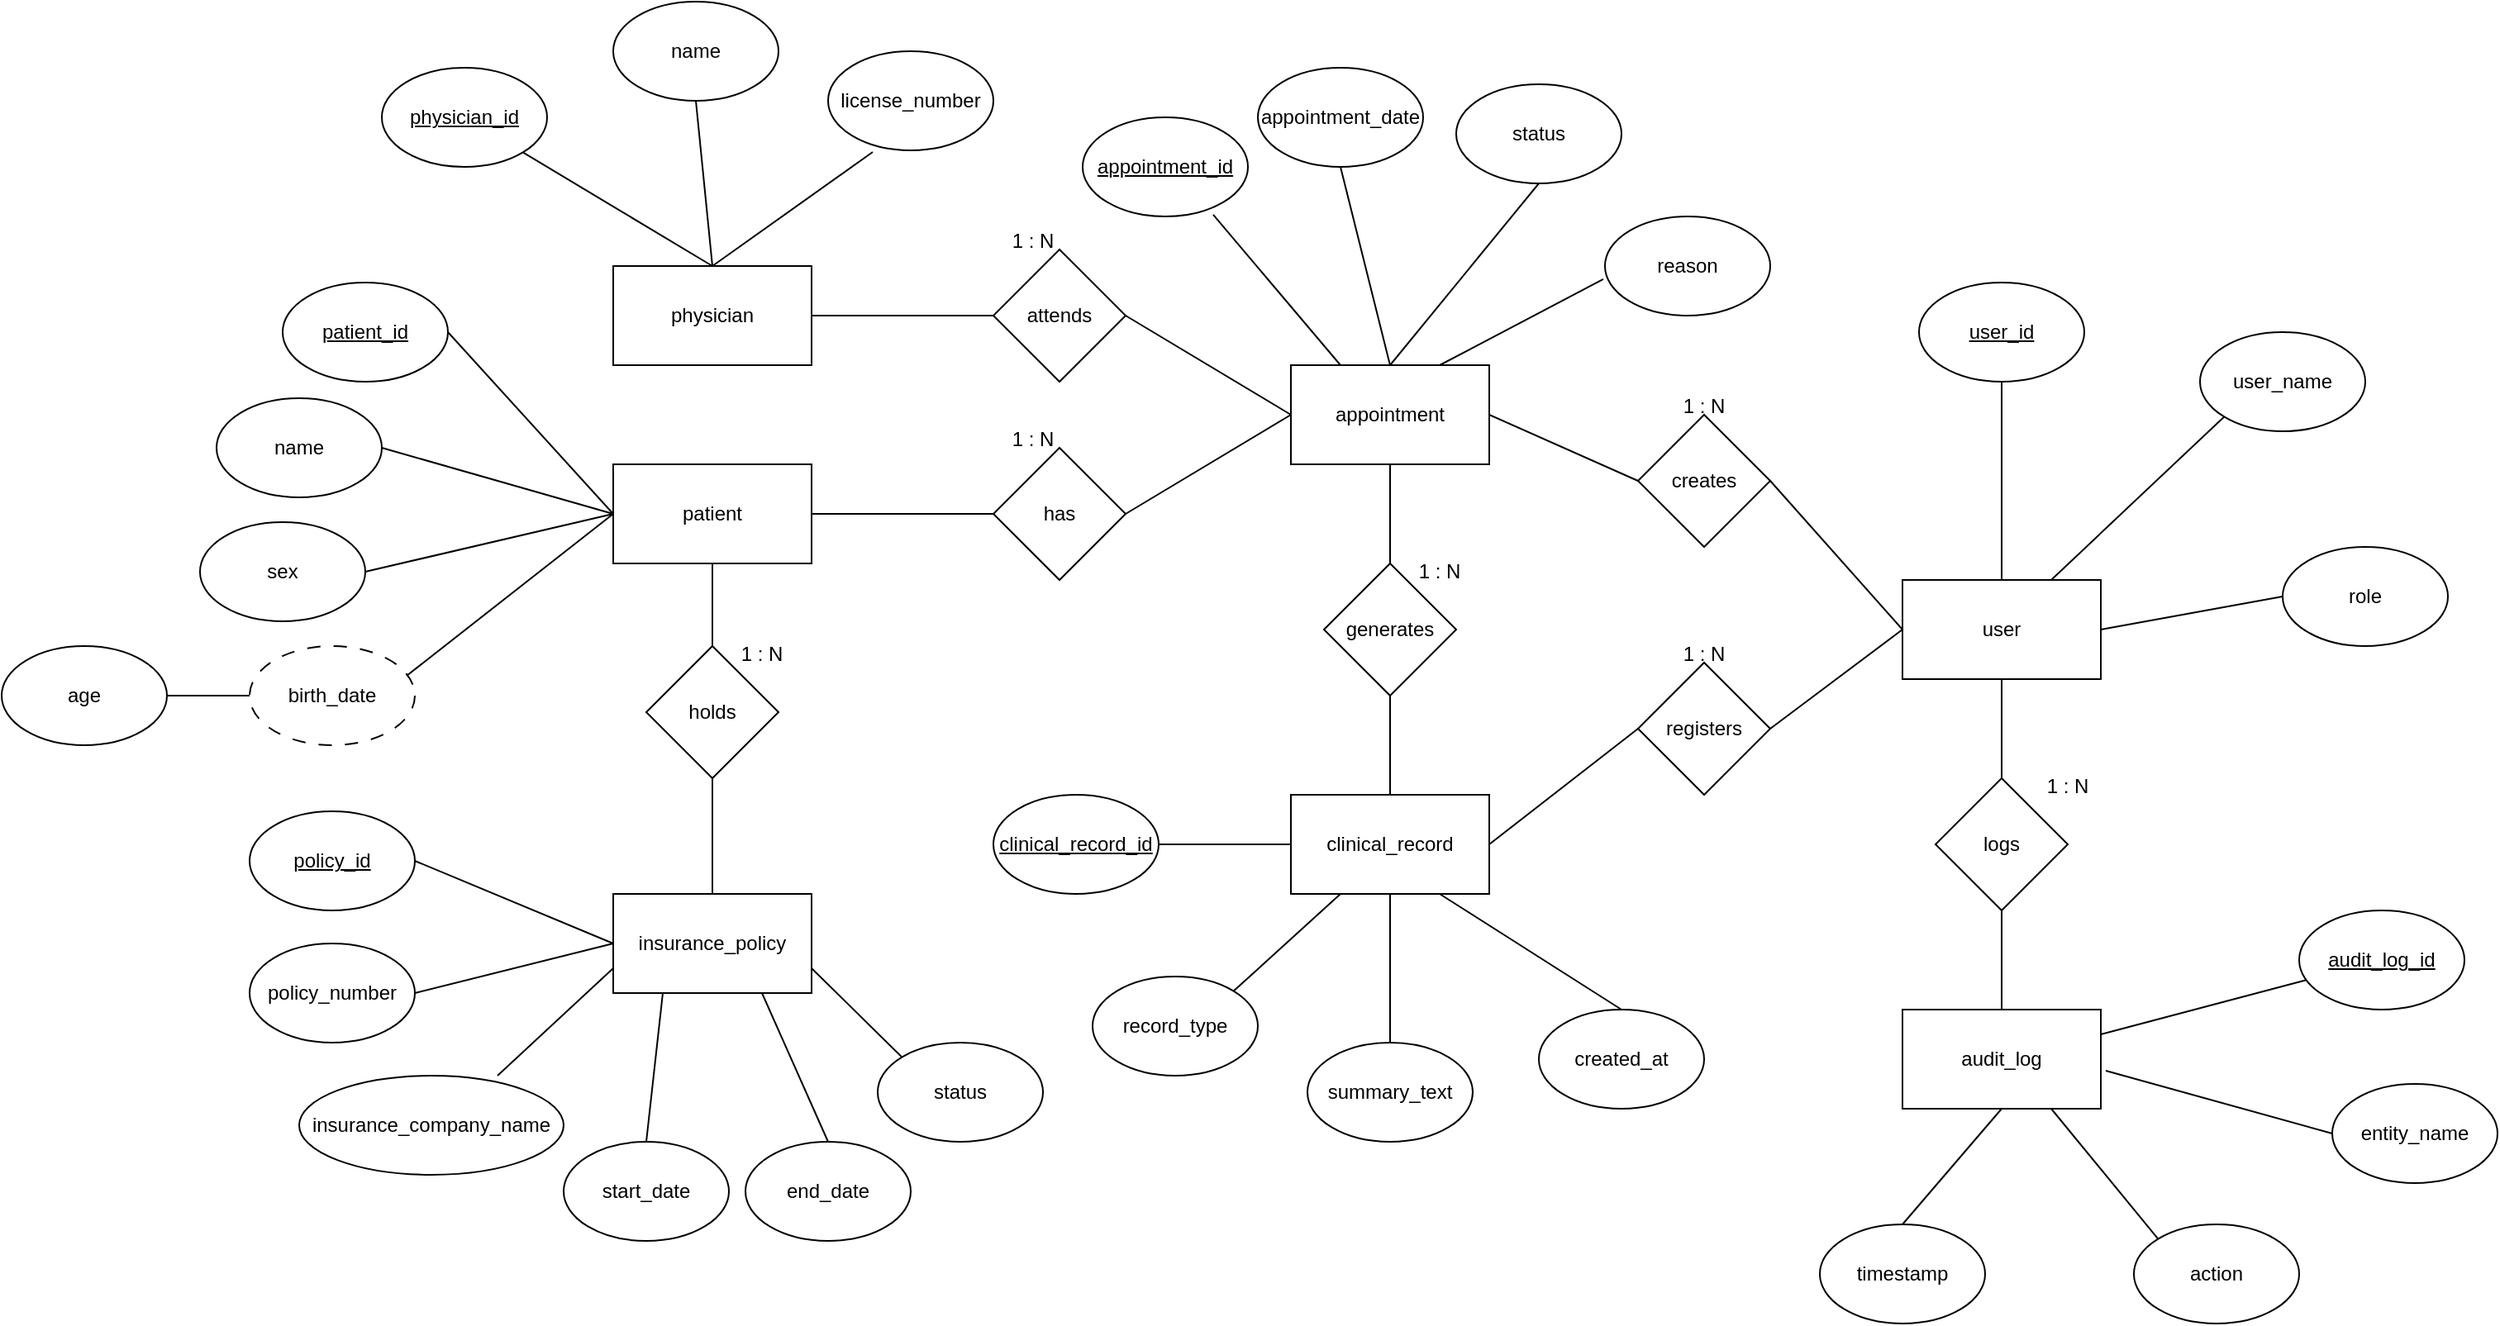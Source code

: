 <mxfile version="28.2.7">
  <diagram name="Página-1" id="HO0uUgY1ogRn9ltqDNVI">
    <mxGraphModel dx="3318" dy="2538" grid="1" gridSize="10" guides="1" tooltips="1" connect="1" arrows="1" fold="1" page="1" pageScale="1" pageWidth="827" pageHeight="1169" math="0" shadow="0">
      <root>
        <mxCell id="0" />
        <mxCell id="1" parent="0" />
        <mxCell id="iiPp_Zo-3xQFupyXhjwp-2" value="patient" style="rounded=0;whiteSpace=wrap;html=1;" vertex="1" parent="1">
          <mxGeometry x="-380" y="-750" width="120" height="60" as="geometry" />
        </mxCell>
        <mxCell id="iiPp_Zo-3xQFupyXhjwp-3" value="physician" style="rounded=0;whiteSpace=wrap;html=1;" vertex="1" parent="1">
          <mxGeometry x="-380" y="-870" width="120" height="60" as="geometry" />
        </mxCell>
        <mxCell id="iiPp_Zo-3xQFupyXhjwp-4" value="appointment" style="rounded=0;whiteSpace=wrap;html=1;" vertex="1" parent="1">
          <mxGeometry x="30" y="-810" width="120" height="60" as="geometry" />
        </mxCell>
        <mxCell id="iiPp_Zo-3xQFupyXhjwp-5" value="clinical_record" style="rounded=0;whiteSpace=wrap;html=1;" vertex="1" parent="1">
          <mxGeometry x="30" y="-550" width="120" height="60" as="geometry" />
        </mxCell>
        <mxCell id="iiPp_Zo-3xQFupyXhjwp-6" value="insurance_policy" style="rounded=0;whiteSpace=wrap;html=1;" vertex="1" parent="1">
          <mxGeometry x="-380" y="-490" width="120" height="60" as="geometry" />
        </mxCell>
        <mxCell id="iiPp_Zo-3xQFupyXhjwp-7" value="user" style="rounded=0;whiteSpace=wrap;html=1;" vertex="1" parent="1">
          <mxGeometry x="400" y="-680" width="120" height="60" as="geometry" />
        </mxCell>
        <mxCell id="iiPp_Zo-3xQFupyXhjwp-8" value="has" style="rhombus;whiteSpace=wrap;html=1;" vertex="1" parent="1">
          <mxGeometry x="-150" y="-760" width="80" height="80" as="geometry" />
        </mxCell>
        <mxCell id="iiPp_Zo-3xQFupyXhjwp-9" value="attends" style="rhombus;whiteSpace=wrap;html=1;" vertex="1" parent="1">
          <mxGeometry x="-150" y="-880" width="80" height="80" as="geometry" />
        </mxCell>
        <mxCell id="iiPp_Zo-3xQFupyXhjwp-10" value="generates" style="rhombus;whiteSpace=wrap;html=1;" vertex="1" parent="1">
          <mxGeometry x="50" y="-690" width="80" height="80" as="geometry" />
        </mxCell>
        <mxCell id="iiPp_Zo-3xQFupyXhjwp-11" value="holds" style="rhombus;whiteSpace=wrap;html=1;" vertex="1" parent="1">
          <mxGeometry x="-360" y="-640" width="80" height="80" as="geometry" />
        </mxCell>
        <mxCell id="iiPp_Zo-3xQFupyXhjwp-12" value="audit_log" style="rounded=0;whiteSpace=wrap;html=1;" vertex="1" parent="1">
          <mxGeometry x="400" y="-420" width="120" height="60" as="geometry" />
        </mxCell>
        <mxCell id="iiPp_Zo-3xQFupyXhjwp-13" value="creates" style="rhombus;whiteSpace=wrap;html=1;" vertex="1" parent="1">
          <mxGeometry x="240" y="-780" width="80" height="80" as="geometry" />
        </mxCell>
        <mxCell id="iiPp_Zo-3xQFupyXhjwp-14" value="registers" style="rhombus;whiteSpace=wrap;html=1;" vertex="1" parent="1">
          <mxGeometry x="240" y="-630" width="80" height="80" as="geometry" />
        </mxCell>
        <mxCell id="iiPp_Zo-3xQFupyXhjwp-15" value="logs" style="rhombus;whiteSpace=wrap;html=1;" vertex="1" parent="1">
          <mxGeometry x="420" y="-560" width="80" height="80" as="geometry" />
        </mxCell>
        <mxCell id="iiPp_Zo-3xQFupyXhjwp-16" value="" style="endArrow=none;html=1;rounded=0;exitX=1;exitY=0.5;exitDx=0;exitDy=0;entryX=0;entryY=0.5;entryDx=0;entryDy=0;" edge="1" parent="1" source="iiPp_Zo-3xQFupyXhjwp-2" target="iiPp_Zo-3xQFupyXhjwp-8">
          <mxGeometry width="50" height="50" relative="1" as="geometry">
            <mxPoint x="-100" y="-640" as="sourcePoint" />
            <mxPoint x="-50" y="-690" as="targetPoint" />
          </mxGeometry>
        </mxCell>
        <mxCell id="iiPp_Zo-3xQFupyXhjwp-17" value="" style="endArrow=none;html=1;rounded=0;exitX=1;exitY=0.5;exitDx=0;exitDy=0;entryX=0;entryY=0.5;entryDx=0;entryDy=0;" edge="1" parent="1" source="iiPp_Zo-3xQFupyXhjwp-8" target="iiPp_Zo-3xQFupyXhjwp-4">
          <mxGeometry width="50" height="50" relative="1" as="geometry">
            <mxPoint x="-80" y="-820" as="sourcePoint" />
            <mxPoint x="-30" y="-870" as="targetPoint" />
          </mxGeometry>
        </mxCell>
        <mxCell id="iiPp_Zo-3xQFupyXhjwp-18" value="1 : N" style="text;html=1;whiteSpace=wrap;strokeColor=none;fillColor=none;align=center;verticalAlign=middle;rounded=0;" vertex="1" parent="1">
          <mxGeometry x="-156" y="-900" width="60" height="30" as="geometry" />
        </mxCell>
        <mxCell id="iiPp_Zo-3xQFupyXhjwp-19" value="" style="endArrow=none;html=1;rounded=0;exitX=1;exitY=0.5;exitDx=0;exitDy=0;entryX=0;entryY=0.5;entryDx=0;entryDy=0;" edge="1" parent="1" source="iiPp_Zo-3xQFupyXhjwp-3" target="iiPp_Zo-3xQFupyXhjwp-9">
          <mxGeometry width="50" height="50" relative="1" as="geometry">
            <mxPoint x="-260" y="-700" as="sourcePoint" />
            <mxPoint x="-210" y="-750" as="targetPoint" />
          </mxGeometry>
        </mxCell>
        <mxCell id="iiPp_Zo-3xQFupyXhjwp-20" value="" style="endArrow=none;html=1;rounded=0;entryX=0;entryY=0.5;entryDx=0;entryDy=0;exitX=1;exitY=0.5;exitDx=0;exitDy=0;" edge="1" parent="1" source="iiPp_Zo-3xQFupyXhjwp-9" target="iiPp_Zo-3xQFupyXhjwp-4">
          <mxGeometry width="50" height="50" relative="1" as="geometry">
            <mxPoint x="-70" y="-690" as="sourcePoint" />
            <mxPoint x="-40" y="-760" as="targetPoint" />
          </mxGeometry>
        </mxCell>
        <mxCell id="iiPp_Zo-3xQFupyXhjwp-21" value="" style="endArrow=none;html=1;rounded=0;entryX=0.5;entryY=1;entryDx=0;entryDy=0;exitX=0.5;exitY=0;exitDx=0;exitDy=0;" edge="1" parent="1" source="iiPp_Zo-3xQFupyXhjwp-10" target="iiPp_Zo-3xQFupyXhjwp-4">
          <mxGeometry width="50" height="50" relative="1" as="geometry">
            <mxPoint x="50" y="-700" as="sourcePoint" />
            <mxPoint x="100" y="-750" as="targetPoint" />
          </mxGeometry>
        </mxCell>
        <mxCell id="iiPp_Zo-3xQFupyXhjwp-22" value="1 : N" style="text;html=1;whiteSpace=wrap;strokeColor=none;fillColor=none;align=center;verticalAlign=middle;rounded=0;" vertex="1" parent="1">
          <mxGeometry x="-156" y="-780" width="60" height="30" as="geometry" />
        </mxCell>
        <mxCell id="iiPp_Zo-3xQFupyXhjwp-23" value="1 : N" style="text;html=1;whiteSpace=wrap;strokeColor=none;fillColor=none;align=center;verticalAlign=middle;rounded=0;" vertex="1" parent="1">
          <mxGeometry x="90" y="-700" width="60" height="30" as="geometry" />
        </mxCell>
        <mxCell id="iiPp_Zo-3xQFupyXhjwp-24" value="" style="endArrow=none;html=1;rounded=0;exitX=0.5;exitY=0;exitDx=0;exitDy=0;entryX=0.5;entryY=1;entryDx=0;entryDy=0;" edge="1" parent="1" source="iiPp_Zo-3xQFupyXhjwp-5" target="iiPp_Zo-3xQFupyXhjwp-10">
          <mxGeometry width="50" height="50" relative="1" as="geometry">
            <mxPoint x="40" y="-560" as="sourcePoint" />
            <mxPoint x="90" y="-610" as="targetPoint" />
          </mxGeometry>
        </mxCell>
        <mxCell id="iiPp_Zo-3xQFupyXhjwp-25" value="" style="endArrow=none;html=1;rounded=0;exitX=0.5;exitY=0;exitDx=0;exitDy=0;entryX=0.5;entryY=1;entryDx=0;entryDy=0;" edge="1" parent="1" source="iiPp_Zo-3xQFupyXhjwp-11" target="iiPp_Zo-3xQFupyXhjwp-2">
          <mxGeometry width="50" height="50" relative="1" as="geometry">
            <mxPoint x="-370" y="-640" as="sourcePoint" />
            <mxPoint x="-320" y="-690" as="targetPoint" />
          </mxGeometry>
        </mxCell>
        <mxCell id="iiPp_Zo-3xQFupyXhjwp-26" value="1 : N" style="text;html=1;whiteSpace=wrap;strokeColor=none;fillColor=none;align=center;verticalAlign=middle;rounded=0;" vertex="1" parent="1">
          <mxGeometry x="-320" y="-650" width="60" height="30" as="geometry" />
        </mxCell>
        <mxCell id="iiPp_Zo-3xQFupyXhjwp-27" value="" style="endArrow=none;html=1;rounded=0;exitX=0.5;exitY=0;exitDx=0;exitDy=0;entryX=0.5;entryY=1;entryDx=0;entryDy=0;" edge="1" parent="1" source="iiPp_Zo-3xQFupyXhjwp-6" target="iiPp_Zo-3xQFupyXhjwp-11">
          <mxGeometry width="50" height="50" relative="1" as="geometry">
            <mxPoint x="-370" y="-510" as="sourcePoint" />
            <mxPoint x="-320" y="-560" as="targetPoint" />
          </mxGeometry>
        </mxCell>
        <mxCell id="iiPp_Zo-3xQFupyXhjwp-28" value="" style="endArrow=none;html=1;rounded=0;entryX=0;entryY=0.5;entryDx=0;entryDy=0;exitX=1;exitY=0.5;exitDx=0;exitDy=0;" edge="1" parent="1" source="iiPp_Zo-3xQFupyXhjwp-4" target="iiPp_Zo-3xQFupyXhjwp-13">
          <mxGeometry width="50" height="50" relative="1" as="geometry">
            <mxPoint x="150" y="-780" as="sourcePoint" />
            <mxPoint x="200" y="-830" as="targetPoint" />
          </mxGeometry>
        </mxCell>
        <mxCell id="iiPp_Zo-3xQFupyXhjwp-29" value="" style="endArrow=none;html=1;rounded=0;exitX=1;exitY=0.5;exitDx=0;exitDy=0;entryX=0;entryY=0.5;entryDx=0;entryDy=0;" edge="1" parent="1" source="iiPp_Zo-3xQFupyXhjwp-13" target="iiPp_Zo-3xQFupyXhjwp-7">
          <mxGeometry width="50" height="50" relative="1" as="geometry">
            <mxPoint x="390" y="-750" as="sourcePoint" />
            <mxPoint x="440" y="-800" as="targetPoint" />
          </mxGeometry>
        </mxCell>
        <mxCell id="iiPp_Zo-3xQFupyXhjwp-30" value="1 : N" style="text;html=1;whiteSpace=wrap;strokeColor=none;fillColor=none;align=center;verticalAlign=middle;rounded=0;" vertex="1" parent="1">
          <mxGeometry x="250" y="-800" width="60" height="30" as="geometry" />
        </mxCell>
        <mxCell id="iiPp_Zo-3xQFupyXhjwp-31" value="" style="endArrow=none;html=1;rounded=0;entryX=0;entryY=0.5;entryDx=0;entryDy=0;exitX=1;exitY=0.5;exitDx=0;exitDy=0;" edge="1" parent="1" source="iiPp_Zo-3xQFupyXhjwp-14" target="iiPp_Zo-3xQFupyXhjwp-7">
          <mxGeometry width="50" height="50" relative="1" as="geometry">
            <mxPoint x="320" y="-590" as="sourcePoint" />
            <mxPoint x="370" y="-640" as="targetPoint" />
          </mxGeometry>
        </mxCell>
        <mxCell id="iiPp_Zo-3xQFupyXhjwp-32" value="" style="endArrow=none;html=1;rounded=0;exitX=1;exitY=0.5;exitDx=0;exitDy=0;entryX=0;entryY=0.5;entryDx=0;entryDy=0;" edge="1" parent="1" source="iiPp_Zo-3xQFupyXhjwp-5" target="iiPp_Zo-3xQFupyXhjwp-14">
          <mxGeometry width="50" height="50" relative="1" as="geometry">
            <mxPoint x="190" y="-460" as="sourcePoint" />
            <mxPoint x="230" y="-590" as="targetPoint" />
          </mxGeometry>
        </mxCell>
        <mxCell id="iiPp_Zo-3xQFupyXhjwp-33" value="1 : N" style="text;html=1;whiteSpace=wrap;strokeColor=none;fillColor=none;align=center;verticalAlign=middle;rounded=0;" vertex="1" parent="1">
          <mxGeometry x="250" y="-650" width="60" height="30" as="geometry" />
        </mxCell>
        <mxCell id="iiPp_Zo-3xQFupyXhjwp-34" value="1 : N" style="text;html=1;whiteSpace=wrap;strokeColor=none;fillColor=none;align=center;verticalAlign=middle;rounded=0;" vertex="1" parent="1">
          <mxGeometry x="470" y="-570" width="60" height="30" as="geometry" />
        </mxCell>
        <mxCell id="iiPp_Zo-3xQFupyXhjwp-35" value="" style="endArrow=none;html=1;rounded=0;entryX=0.5;entryY=1;entryDx=0;entryDy=0;exitX=0.5;exitY=0;exitDx=0;exitDy=0;" edge="1" parent="1" source="iiPp_Zo-3xQFupyXhjwp-15" target="iiPp_Zo-3xQFupyXhjwp-7">
          <mxGeometry width="50" height="50" relative="1" as="geometry">
            <mxPoint x="420" y="-560" as="sourcePoint" />
            <mxPoint x="470" y="-610" as="targetPoint" />
          </mxGeometry>
        </mxCell>
        <mxCell id="iiPp_Zo-3xQFupyXhjwp-36" value="" style="endArrow=none;html=1;rounded=0;entryX=0.5;entryY=1;entryDx=0;entryDy=0;exitX=0.5;exitY=0;exitDx=0;exitDy=0;" edge="1" parent="1" source="iiPp_Zo-3xQFupyXhjwp-12" target="iiPp_Zo-3xQFupyXhjwp-15">
          <mxGeometry width="50" height="50" relative="1" as="geometry">
            <mxPoint x="430" y="-440" as="sourcePoint" />
            <mxPoint x="480" y="-490" as="targetPoint" />
          </mxGeometry>
        </mxCell>
        <mxCell id="iiPp_Zo-3xQFupyXhjwp-37" value="&lt;u&gt;patient_id&lt;/u&gt;" style="ellipse;whiteSpace=wrap;html=1;" vertex="1" parent="1">
          <mxGeometry x="-580" y="-860" width="100" height="60" as="geometry" />
        </mxCell>
        <mxCell id="iiPp_Zo-3xQFupyXhjwp-38" value="name" style="ellipse;whiteSpace=wrap;html=1;" vertex="1" parent="1">
          <mxGeometry x="-620" y="-790" width="100" height="60" as="geometry" />
        </mxCell>
        <mxCell id="iiPp_Zo-3xQFupyXhjwp-39" value="sex" style="ellipse;whiteSpace=wrap;html=1;" vertex="1" parent="1">
          <mxGeometry x="-630" y="-715" width="100" height="60" as="geometry" />
        </mxCell>
        <mxCell id="iiPp_Zo-3xQFupyXhjwp-40" value="birth_date" style="ellipse;whiteSpace=wrap;html=1;dashed=1;dashPattern=8 8;" vertex="1" parent="1">
          <mxGeometry x="-600" y="-640" width="100" height="60" as="geometry" />
        </mxCell>
        <mxCell id="iiPp_Zo-3xQFupyXhjwp-41" value="" style="endArrow=none;html=1;rounded=0;entryX=1;entryY=0.5;entryDx=0;entryDy=0;exitX=0;exitY=0.5;exitDx=0;exitDy=0;" edge="1" parent="1" source="iiPp_Zo-3xQFupyXhjwp-2" target="iiPp_Zo-3xQFupyXhjwp-37">
          <mxGeometry width="50" height="50" relative="1" as="geometry">
            <mxPoint x="-520" y="-700" as="sourcePoint" />
            <mxPoint x="-470" y="-750" as="targetPoint" />
          </mxGeometry>
        </mxCell>
        <mxCell id="iiPp_Zo-3xQFupyXhjwp-42" value="" style="endArrow=none;html=1;rounded=0;exitX=1;exitY=0.5;exitDx=0;exitDy=0;entryX=0;entryY=0.5;entryDx=0;entryDy=0;" edge="1" parent="1" source="iiPp_Zo-3xQFupyXhjwp-38" target="iiPp_Zo-3xQFupyXhjwp-2">
          <mxGeometry width="50" height="50" relative="1" as="geometry">
            <mxPoint x="-490" y="-690" as="sourcePoint" />
            <mxPoint x="-440" y="-740" as="targetPoint" />
          </mxGeometry>
        </mxCell>
        <mxCell id="iiPp_Zo-3xQFupyXhjwp-43" value="" style="endArrow=none;html=1;rounded=0;entryX=0;entryY=0.5;entryDx=0;entryDy=0;exitX=1;exitY=0.5;exitDx=0;exitDy=0;" edge="1" parent="1" source="iiPp_Zo-3xQFupyXhjwp-39" target="iiPp_Zo-3xQFupyXhjwp-2">
          <mxGeometry width="50" height="50" relative="1" as="geometry">
            <mxPoint x="-530" y="-670" as="sourcePoint" />
            <mxPoint x="-480" y="-720" as="targetPoint" />
          </mxGeometry>
        </mxCell>
        <mxCell id="iiPp_Zo-3xQFupyXhjwp-44" value="" style="endArrow=none;html=1;rounded=0;entryX=0;entryY=0.5;entryDx=0;entryDy=0;exitX=0.95;exitY=0.3;exitDx=0;exitDy=0;exitPerimeter=0;" edge="1" parent="1" source="iiPp_Zo-3xQFupyXhjwp-40" target="iiPp_Zo-3xQFupyXhjwp-2">
          <mxGeometry width="50" height="50" relative="1" as="geometry">
            <mxPoint x="-490" y="-610" as="sourcePoint" />
            <mxPoint x="-380" y="-720" as="targetPoint" />
          </mxGeometry>
        </mxCell>
        <mxCell id="iiPp_Zo-3xQFupyXhjwp-45" value="&lt;u&gt;physician_id&lt;/u&gt;" style="ellipse;whiteSpace=wrap;html=1;" vertex="1" parent="1">
          <mxGeometry x="-520" y="-990" width="100" height="60" as="geometry" />
        </mxCell>
        <mxCell id="iiPp_Zo-3xQFupyXhjwp-46" value="name&lt;span style=&quot;color: rgba(0, 0, 0, 0); font-family: monospace; font-size: 0px; text-align: start; text-wrap-mode: nowrap;&quot;&gt;%3CmxGraphModel%3E%3Croot%3E%3CmxCell%20id%3D%220%22%2F%3E%3CmxCell%20id%3D%221%22%20parent%3D%220%22%2F%3E%3CmxCell%20id%3D%222%22%20value%3D%22%22%20style%3D%22ellipse%3BwhiteSpace%3Dwrap%3Bhtml%3D1%3B%22%20vertex%3D%221%22%20parent%3D%221%22%3E%3CmxGeometry%20x%3D%22190%22%20y%3D%22-120%22%20width%3D%22100%22%20height%3D%2260%22%20as%3D%22geometry%22%2F%3E%3C%2FmxCell%3E%3C%2Froot%3E%3C%2FmxGraphModel%3E&lt;/span&gt;" style="ellipse;whiteSpace=wrap;html=1;" vertex="1" parent="1">
          <mxGeometry x="-380" y="-1030" width="100" height="60" as="geometry" />
        </mxCell>
        <mxCell id="iiPp_Zo-3xQFupyXhjwp-47" value="license_number" style="ellipse;whiteSpace=wrap;html=1;" vertex="1" parent="1">
          <mxGeometry x="-250" y="-1000" width="100" height="60" as="geometry" />
        </mxCell>
        <mxCell id="iiPp_Zo-3xQFupyXhjwp-48" value="" style="endArrow=none;html=1;rounded=0;exitX=0.5;exitY=0;exitDx=0;exitDy=0;" edge="1" parent="1" source="iiPp_Zo-3xQFupyXhjwp-3" target="iiPp_Zo-3xQFupyXhjwp-45">
          <mxGeometry width="50" height="50" relative="1" as="geometry">
            <mxPoint x="-410" y="-910" as="sourcePoint" />
            <mxPoint x="-360" y="-960" as="targetPoint" />
          </mxGeometry>
        </mxCell>
        <mxCell id="iiPp_Zo-3xQFupyXhjwp-49" value="" style="endArrow=none;html=1;rounded=0;entryX=0.27;entryY=1.017;entryDx=0;entryDy=0;entryPerimeter=0;exitX=0.5;exitY=0;exitDx=0;exitDy=0;" edge="1" parent="1" source="iiPp_Zo-3xQFupyXhjwp-3" target="iiPp_Zo-3xQFupyXhjwp-47">
          <mxGeometry width="50" height="50" relative="1" as="geometry">
            <mxPoint x="-310" y="-870" as="sourcePoint" />
            <mxPoint x="-260" y="-920" as="targetPoint" />
          </mxGeometry>
        </mxCell>
        <mxCell id="iiPp_Zo-3xQFupyXhjwp-50" value="" style="endArrow=none;html=1;rounded=0;entryX=0.5;entryY=1;entryDx=0;entryDy=0;exitX=0.5;exitY=0;exitDx=0;exitDy=0;" edge="1" parent="1" source="iiPp_Zo-3xQFupyXhjwp-3" target="iiPp_Zo-3xQFupyXhjwp-46">
          <mxGeometry width="50" height="50" relative="1" as="geometry">
            <mxPoint x="-310" y="-890" as="sourcePoint" />
            <mxPoint x="-260" y="-940" as="targetPoint" />
          </mxGeometry>
        </mxCell>
        <mxCell id="iiPp_Zo-3xQFupyXhjwp-51" value="&lt;u&gt;appointment_id&lt;/u&gt;" style="ellipse;whiteSpace=wrap;html=1;" vertex="1" parent="1">
          <mxGeometry x="-96" y="-960" width="100" height="60" as="geometry" />
        </mxCell>
        <mxCell id="iiPp_Zo-3xQFupyXhjwp-52" value="appointment_date&lt;span style=&quot;color: rgba(0, 0, 0, 0); font-family: monospace; font-size: 0px; text-align: start; text-wrap-mode: nowrap;&quot;&gt;%3CmxGraphModel%3E%3Croot%3E%3CmxCell%20id%3D%220%22%2F%3E%3CmxCell%20id%3D%221%22%20parent%3D%220%22%2F%3E%3CmxCell%20id%3D%222%22%20value%3D%22%22%20style%3D%22ellipse%3BwhiteSpace%3Dwrap%3Bhtml%3D1%3B%22%20vertex%3D%221%22%20parent%3D%221%22%3E%3CmxGeometry%20x%3D%22190%22%20y%3D%22-120%22%20width%3D%22100%22%20height%3D%2260%22%20as%3D%22geometry%22%2F%3E%3C%2FmxCell%3E%3C%2Froot%3E%3C%2FmxGraphModel%3E&lt;/span&gt;" style="ellipse;whiteSpace=wrap;html=1;" vertex="1" parent="1">
          <mxGeometry x="10" y="-990" width="100" height="60" as="geometry" />
        </mxCell>
        <mxCell id="iiPp_Zo-3xQFupyXhjwp-53" value="status&lt;span style=&quot;color: rgba(0, 0, 0, 0); font-family: monospace; font-size: 0px; text-align: start; text-wrap-mode: nowrap;&quot;&gt;%3CmxGraphModel%3E%3Croot%3E%3CmxCell%20id%3D%220%22%2F%3E%3CmxCell%20id%3D%221%22%20parent%3D%220%22%2F%3E%3CmxCell%20id%3D%222%22%20value%3D%22%22%20style%3D%22ellipse%3BwhiteSpace%3Dwrap%3Bhtml%3D1%3B%22%20vertex%3D%221%22%20parent%3D%221%22%3E%3CmxGeometry%20x%3D%22190%22%20y%3D%22-120%22%20width%3D%22100%22%20height%3D%2260%22%20as%3D%22geometry%22%2F%3E%3C%2FmxCell%3E%3C%2Froot%3E%3C%2FmxGraphModel%3E&lt;/span&gt;" style="ellipse;whiteSpace=wrap;html=1;" vertex="1" parent="1">
          <mxGeometry x="130" y="-980" width="100" height="60" as="geometry" />
        </mxCell>
        <mxCell id="iiPp_Zo-3xQFupyXhjwp-54" value="reason" style="ellipse;whiteSpace=wrap;html=1;" vertex="1" parent="1">
          <mxGeometry x="220" y="-900" width="100" height="60" as="geometry" />
        </mxCell>
        <mxCell id="iiPp_Zo-3xQFupyXhjwp-55" value="" style="endArrow=none;html=1;rounded=0;entryX=0.5;entryY=1;entryDx=0;entryDy=0;exitX=0.5;exitY=0;exitDx=0;exitDy=0;" edge="1" parent="1" source="iiPp_Zo-3xQFupyXhjwp-4" target="iiPp_Zo-3xQFupyXhjwp-53">
          <mxGeometry width="50" height="50" relative="1" as="geometry">
            <mxPoint y="-810" as="sourcePoint" />
            <mxPoint x="50" y="-860" as="targetPoint" />
          </mxGeometry>
        </mxCell>
        <mxCell id="iiPp_Zo-3xQFupyXhjwp-56" value="" style="endArrow=none;html=1;rounded=0;entryX=-0.01;entryY=0.633;entryDx=0;entryDy=0;entryPerimeter=0;exitX=0.75;exitY=0;exitDx=0;exitDy=0;" edge="1" parent="1" source="iiPp_Zo-3xQFupyXhjwp-4" target="iiPp_Zo-3xQFupyXhjwp-54">
          <mxGeometry width="50" height="50" relative="1" as="geometry">
            <mxPoint x="80" y="-830" as="sourcePoint" />
            <mxPoint x="130" y="-880" as="targetPoint" />
          </mxGeometry>
        </mxCell>
        <mxCell id="iiPp_Zo-3xQFupyXhjwp-57" value="" style="endArrow=none;html=1;rounded=0;entryX=0.5;entryY=1;entryDx=0;entryDy=0;exitX=0.5;exitY=0;exitDx=0;exitDy=0;" edge="1" parent="1" source="iiPp_Zo-3xQFupyXhjwp-4" target="iiPp_Zo-3xQFupyXhjwp-52">
          <mxGeometry width="50" height="50" relative="1" as="geometry">
            <mxPoint x="30" y="-880" as="sourcePoint" />
            <mxPoint x="80" y="-930" as="targetPoint" />
          </mxGeometry>
        </mxCell>
        <mxCell id="iiPp_Zo-3xQFupyXhjwp-58" value="" style="endArrow=none;html=1;rounded=0;entryX=0.79;entryY=0.983;entryDx=0;entryDy=0;entryPerimeter=0;exitX=0.25;exitY=0;exitDx=0;exitDy=0;" edge="1" parent="1" source="iiPp_Zo-3xQFupyXhjwp-4" target="iiPp_Zo-3xQFupyXhjwp-51">
          <mxGeometry width="50" height="50" relative="1" as="geometry">
            <mxPoint x="10" y="-850" as="sourcePoint" />
            <mxPoint x="60" y="-900" as="targetPoint" />
          </mxGeometry>
        </mxCell>
        <mxCell id="iiPp_Zo-3xQFupyXhjwp-59" value="&lt;u&gt;clinical_record_id&lt;/u&gt;" style="ellipse;whiteSpace=wrap;html=1;" vertex="1" parent="1">
          <mxGeometry x="-150" y="-550" width="100" height="60" as="geometry" />
        </mxCell>
        <mxCell id="iiPp_Zo-3xQFupyXhjwp-60" value="record_type" style="ellipse;whiteSpace=wrap;html=1;" vertex="1" parent="1">
          <mxGeometry x="-90" y="-440" width="100" height="60" as="geometry" />
        </mxCell>
        <mxCell id="iiPp_Zo-3xQFupyXhjwp-61" value="summary_text" style="ellipse;whiteSpace=wrap;html=1;" vertex="1" parent="1">
          <mxGeometry x="40" y="-400" width="100" height="60" as="geometry" />
        </mxCell>
        <mxCell id="iiPp_Zo-3xQFupyXhjwp-62" value="created_at" style="ellipse;whiteSpace=wrap;html=1;" vertex="1" parent="1">
          <mxGeometry x="180" y="-420" width="100" height="60" as="geometry" />
        </mxCell>
        <mxCell id="iiPp_Zo-3xQFupyXhjwp-63" value="" style="endArrow=none;html=1;rounded=0;exitX=0.5;exitY=0;exitDx=0;exitDy=0;entryX=0.75;entryY=1;entryDx=0;entryDy=0;" edge="1" parent="1" source="iiPp_Zo-3xQFupyXhjwp-62" target="iiPp_Zo-3xQFupyXhjwp-5">
          <mxGeometry width="50" height="50" relative="1" as="geometry">
            <mxPoint x="-120" y="-390" as="sourcePoint" />
            <mxPoint x="-70" y="-440" as="targetPoint" />
          </mxGeometry>
        </mxCell>
        <mxCell id="iiPp_Zo-3xQFupyXhjwp-64" value="" style="endArrow=none;html=1;rounded=0;entryX=0.5;entryY=1;entryDx=0;entryDy=0;exitX=0.5;exitY=0;exitDx=0;exitDy=0;" edge="1" parent="1" source="iiPp_Zo-3xQFupyXhjwp-61" target="iiPp_Zo-3xQFupyXhjwp-5">
          <mxGeometry width="50" height="50" relative="1" as="geometry">
            <mxPoint x="29" y="-430" as="sourcePoint" />
            <mxPoint x="79" y="-480" as="targetPoint" />
          </mxGeometry>
        </mxCell>
        <mxCell id="iiPp_Zo-3xQFupyXhjwp-65" value="" style="endArrow=none;html=1;rounded=0;entryX=0.25;entryY=1;entryDx=0;entryDy=0;exitX=1;exitY=0;exitDx=0;exitDy=0;" edge="1" parent="1" source="iiPp_Zo-3xQFupyXhjwp-60" target="iiPp_Zo-3xQFupyXhjwp-5">
          <mxGeometry width="50" height="50" relative="1" as="geometry">
            <mxPoint x="30" y="-440" as="sourcePoint" />
            <mxPoint x="80" y="-490" as="targetPoint" />
          </mxGeometry>
        </mxCell>
        <mxCell id="iiPp_Zo-3xQFupyXhjwp-66" value="" style="endArrow=none;html=1;rounded=0;exitX=1;exitY=0.5;exitDx=0;exitDy=0;entryX=0;entryY=0.5;entryDx=0;entryDy=0;" edge="1" parent="1" source="iiPp_Zo-3xQFupyXhjwp-59" target="iiPp_Zo-3xQFupyXhjwp-5">
          <mxGeometry width="50" height="50" relative="1" as="geometry">
            <mxPoint x="-46" y="-500" as="sourcePoint" />
            <mxPoint x="4" y="-550" as="targetPoint" />
          </mxGeometry>
        </mxCell>
        <mxCell id="iiPp_Zo-3xQFupyXhjwp-67" value="&lt;u&gt;policy_id&lt;/u&gt;" style="ellipse;whiteSpace=wrap;html=1;" vertex="1" parent="1">
          <mxGeometry x="-600" y="-540" width="100" height="60" as="geometry" />
        </mxCell>
        <mxCell id="iiPp_Zo-3xQFupyXhjwp-68" value="policy_number" style="ellipse;whiteSpace=wrap;html=1;" vertex="1" parent="1">
          <mxGeometry x="-600" y="-460" width="100" height="60" as="geometry" />
        </mxCell>
        <mxCell id="iiPp_Zo-3xQFupyXhjwp-69" value="insurance_company_name" style="ellipse;whiteSpace=wrap;html=1;" vertex="1" parent="1">
          <mxGeometry x="-570" y="-380" width="160" height="60" as="geometry" />
        </mxCell>
        <mxCell id="iiPp_Zo-3xQFupyXhjwp-70" value="start_date" style="ellipse;whiteSpace=wrap;html=1;" vertex="1" parent="1">
          <mxGeometry x="-410" y="-340" width="100" height="60" as="geometry" />
        </mxCell>
        <mxCell id="iiPp_Zo-3xQFupyXhjwp-71" value="end_date" style="ellipse;whiteSpace=wrap;html=1;" vertex="1" parent="1">
          <mxGeometry x="-300" y="-340" width="100" height="60" as="geometry" />
        </mxCell>
        <mxCell id="iiPp_Zo-3xQFupyXhjwp-72" value="status" style="ellipse;whiteSpace=wrap;html=1;" vertex="1" parent="1">
          <mxGeometry x="-220" y="-400" width="100" height="60" as="geometry" />
        </mxCell>
        <mxCell id="iiPp_Zo-3xQFupyXhjwp-73" value="" style="endArrow=none;html=1;rounded=0;exitX=0;exitY=0;exitDx=0;exitDy=0;entryX=1;entryY=0.75;entryDx=0;entryDy=0;" edge="1" parent="1" source="iiPp_Zo-3xQFupyXhjwp-72" target="iiPp_Zo-3xQFupyXhjwp-6">
          <mxGeometry width="50" height="50" relative="1" as="geometry">
            <mxPoint x="-520" y="-390" as="sourcePoint" />
            <mxPoint x="-470" y="-440" as="targetPoint" />
          </mxGeometry>
        </mxCell>
        <mxCell id="iiPp_Zo-3xQFupyXhjwp-74" value="" style="endArrow=none;html=1;rounded=0;entryX=0.75;entryY=1;entryDx=0;entryDy=0;exitX=0.5;exitY=0;exitDx=0;exitDy=0;" edge="1" parent="1" source="iiPp_Zo-3xQFupyXhjwp-71" target="iiPp_Zo-3xQFupyXhjwp-6">
          <mxGeometry width="50" height="50" relative="1" as="geometry">
            <mxPoint x="-310" y="-365" as="sourcePoint" />
            <mxPoint x="-260" y="-415" as="targetPoint" />
          </mxGeometry>
        </mxCell>
        <mxCell id="iiPp_Zo-3xQFupyXhjwp-75" value="" style="endArrow=none;html=1;rounded=0;exitX=0.5;exitY=0;exitDx=0;exitDy=0;entryX=0.25;entryY=1;entryDx=0;entryDy=0;" edge="1" parent="1" source="iiPp_Zo-3xQFupyXhjwp-70" target="iiPp_Zo-3xQFupyXhjwp-6">
          <mxGeometry width="50" height="50" relative="1" as="geometry">
            <mxPoint x="-520" y="-390" as="sourcePoint" />
            <mxPoint x="-470" y="-440" as="targetPoint" />
          </mxGeometry>
        </mxCell>
        <mxCell id="iiPp_Zo-3xQFupyXhjwp-76" value="" style="endArrow=none;html=1;rounded=0;entryX=0;entryY=0.75;entryDx=0;entryDy=0;exitX=0.75;exitY=0;exitDx=0;exitDy=0;exitPerimeter=0;" edge="1" parent="1" source="iiPp_Zo-3xQFupyXhjwp-69" target="iiPp_Zo-3xQFupyXhjwp-6">
          <mxGeometry width="50" height="50" relative="1" as="geometry">
            <mxPoint x="-400" y="-365" as="sourcePoint" />
            <mxPoint x="-350" y="-415" as="targetPoint" />
          </mxGeometry>
        </mxCell>
        <mxCell id="iiPp_Zo-3xQFupyXhjwp-77" value="" style="endArrow=none;html=1;rounded=0;entryX=0;entryY=0.5;entryDx=0;entryDy=0;exitX=1;exitY=0.5;exitDx=0;exitDy=0;" edge="1" parent="1" source="iiPp_Zo-3xQFupyXhjwp-68" target="iiPp_Zo-3xQFupyXhjwp-6">
          <mxGeometry width="50" height="50" relative="1" as="geometry">
            <mxPoint x="-520" y="-390" as="sourcePoint" />
            <mxPoint x="-440" y="-460" as="targetPoint" />
          </mxGeometry>
        </mxCell>
        <mxCell id="iiPp_Zo-3xQFupyXhjwp-78" value="" style="endArrow=none;html=1;rounded=0;entryX=0;entryY=0.5;entryDx=0;entryDy=0;exitX=1;exitY=0.5;exitDx=0;exitDy=0;" edge="1" parent="1" source="iiPp_Zo-3xQFupyXhjwp-67" target="iiPp_Zo-3xQFupyXhjwp-6">
          <mxGeometry width="50" height="50" relative="1" as="geometry">
            <mxPoint x="-490" y="-485" as="sourcePoint" />
            <mxPoint x="-440" y="-535" as="targetPoint" />
          </mxGeometry>
        </mxCell>
        <mxCell id="iiPp_Zo-3xQFupyXhjwp-79" value="user_id" style="ellipse;whiteSpace=wrap;html=1;fontStyle=4" vertex="1" parent="1">
          <mxGeometry x="410" y="-860" width="100" height="60" as="geometry" />
        </mxCell>
        <mxCell id="iiPp_Zo-3xQFupyXhjwp-80" value="user_name" style="ellipse;whiteSpace=wrap;html=1;" vertex="1" parent="1">
          <mxGeometry x="580" y="-830" width="100" height="60" as="geometry" />
        </mxCell>
        <mxCell id="iiPp_Zo-3xQFupyXhjwp-81" value="role" style="ellipse;whiteSpace=wrap;html=1;" vertex="1" parent="1">
          <mxGeometry x="630" y="-700" width="100" height="60" as="geometry" />
        </mxCell>
        <mxCell id="iiPp_Zo-3xQFupyXhjwp-82" value="" style="endArrow=none;html=1;rounded=0;exitX=0.5;exitY=0;exitDx=0;exitDy=0;entryX=0.5;entryY=1;entryDx=0;entryDy=0;" edge="1" parent="1" source="iiPp_Zo-3xQFupyXhjwp-7" target="iiPp_Zo-3xQFupyXhjwp-79">
          <mxGeometry width="50" height="50" relative="1" as="geometry">
            <mxPoint x="380" y="-790" as="sourcePoint" />
            <mxPoint x="430" y="-840" as="targetPoint" />
          </mxGeometry>
        </mxCell>
        <mxCell id="iiPp_Zo-3xQFupyXhjwp-83" value="" style="endArrow=none;html=1;rounded=0;exitX=0.75;exitY=0;exitDx=0;exitDy=0;entryX=0;entryY=1;entryDx=0;entryDy=0;" edge="1" parent="1" source="iiPp_Zo-3xQFupyXhjwp-7" target="iiPp_Zo-3xQFupyXhjwp-80">
          <mxGeometry width="50" height="50" relative="1" as="geometry">
            <mxPoint x="380" y="-790" as="sourcePoint" />
            <mxPoint x="430" y="-840" as="targetPoint" />
          </mxGeometry>
        </mxCell>
        <mxCell id="iiPp_Zo-3xQFupyXhjwp-84" value="" style="endArrow=none;html=1;rounded=0;exitX=1;exitY=0.5;exitDx=0;exitDy=0;entryX=0;entryY=0.5;entryDx=0;entryDy=0;" edge="1" parent="1" source="iiPp_Zo-3xQFupyXhjwp-7" target="iiPp_Zo-3xQFupyXhjwp-81">
          <mxGeometry width="50" height="50" relative="1" as="geometry">
            <mxPoint x="380" y="-790" as="sourcePoint" />
            <mxPoint x="430" y="-840" as="targetPoint" />
          </mxGeometry>
        </mxCell>
        <mxCell id="iiPp_Zo-3xQFupyXhjwp-86" value="entity_name" style="ellipse;whiteSpace=wrap;html=1;" vertex="1" parent="1">
          <mxGeometry x="660" y="-375" width="100" height="60" as="geometry" />
        </mxCell>
        <mxCell id="iiPp_Zo-3xQFupyXhjwp-87" value="action" style="ellipse;whiteSpace=wrap;html=1;" vertex="1" parent="1">
          <mxGeometry x="540" y="-290" width="100" height="60" as="geometry" />
        </mxCell>
        <mxCell id="iiPp_Zo-3xQFupyXhjwp-88" value="timestamp" style="ellipse;whiteSpace=wrap;html=1;" vertex="1" parent="1">
          <mxGeometry x="350" y="-290" width="100" height="60" as="geometry" />
        </mxCell>
        <mxCell id="iiPp_Zo-3xQFupyXhjwp-89" value="&lt;u&gt;audit_log_id&lt;/u&gt;" style="ellipse;whiteSpace=wrap;html=1;" vertex="1" parent="1">
          <mxGeometry x="640" y="-480" width="100" height="60" as="geometry" />
        </mxCell>
        <mxCell id="iiPp_Zo-3xQFupyXhjwp-90" value="" style="endArrow=none;html=1;rounded=0;entryX=1;entryY=0.25;entryDx=0;entryDy=0;" edge="1" parent="1" source="iiPp_Zo-3xQFupyXhjwp-89" target="iiPp_Zo-3xQFupyXhjwp-12">
          <mxGeometry width="50" height="50" relative="1" as="geometry">
            <mxPoint x="380" y="-390" as="sourcePoint" />
            <mxPoint x="430" y="-440" as="targetPoint" />
          </mxGeometry>
        </mxCell>
        <mxCell id="iiPp_Zo-3xQFupyXhjwp-91" value="" style="endArrow=none;html=1;rounded=0;entryX=0;entryY=0.5;entryDx=0;entryDy=0;exitX=1.025;exitY=0.617;exitDx=0;exitDy=0;exitPerimeter=0;" edge="1" parent="1" source="iiPp_Zo-3xQFupyXhjwp-12" target="iiPp_Zo-3xQFupyXhjwp-86">
          <mxGeometry width="50" height="50" relative="1" as="geometry">
            <mxPoint x="380" y="-390" as="sourcePoint" />
            <mxPoint x="430" y="-440" as="targetPoint" />
          </mxGeometry>
        </mxCell>
        <mxCell id="iiPp_Zo-3xQFupyXhjwp-92" value="" style="endArrow=none;html=1;rounded=0;exitX=0;exitY=0;exitDx=0;exitDy=0;entryX=0.75;entryY=1;entryDx=0;entryDy=0;" edge="1" parent="1" source="iiPp_Zo-3xQFupyXhjwp-87" target="iiPp_Zo-3xQFupyXhjwp-12">
          <mxGeometry width="50" height="50" relative="1" as="geometry">
            <mxPoint x="380" y="-390" as="sourcePoint" />
            <mxPoint x="430" y="-440" as="targetPoint" />
          </mxGeometry>
        </mxCell>
        <mxCell id="iiPp_Zo-3xQFupyXhjwp-93" value="" style="endArrow=none;html=1;rounded=0;exitX=0.5;exitY=0;exitDx=0;exitDy=0;entryX=0.5;entryY=1;entryDx=0;entryDy=0;" edge="1" parent="1" source="iiPp_Zo-3xQFupyXhjwp-88" target="iiPp_Zo-3xQFupyXhjwp-12">
          <mxGeometry width="50" height="50" relative="1" as="geometry">
            <mxPoint x="380" y="-390" as="sourcePoint" />
            <mxPoint x="430" y="-440" as="targetPoint" />
          </mxGeometry>
        </mxCell>
        <mxCell id="iiPp_Zo-3xQFupyXhjwp-95" value="age" style="ellipse;whiteSpace=wrap;html=1;" vertex="1" parent="1">
          <mxGeometry x="-750" y="-640" width="100" height="60" as="geometry" />
        </mxCell>
        <mxCell id="iiPp_Zo-3xQFupyXhjwp-96" value="" style="endArrow=none;html=1;rounded=0;entryX=0;entryY=0.5;entryDx=0;entryDy=0;exitX=1;exitY=0.5;exitDx=0;exitDy=0;" edge="1" parent="1" source="iiPp_Zo-3xQFupyXhjwp-95" target="iiPp_Zo-3xQFupyXhjwp-40">
          <mxGeometry width="50" height="50" relative="1" as="geometry">
            <mxPoint x="-740" y="-520" as="sourcePoint" />
            <mxPoint x="-690" y="-570" as="targetPoint" />
          </mxGeometry>
        </mxCell>
      </root>
    </mxGraphModel>
  </diagram>
</mxfile>
